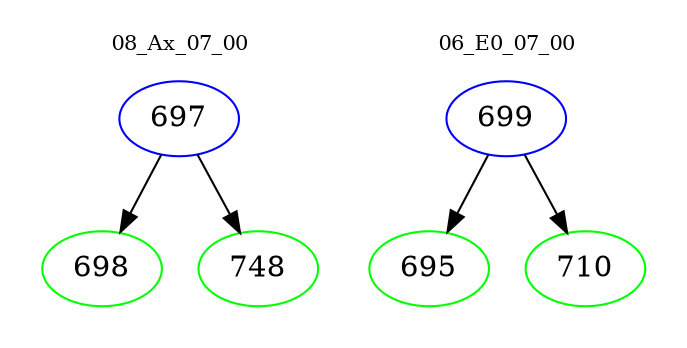 digraph{
subgraph cluster_0 {
color = white
label = "08_Ax_07_00";
fontsize=10;
T0_697 [label="697", color="blue"]
T0_697 -> T0_698 [color="black"]
T0_698 [label="698", color="green"]
T0_697 -> T0_748 [color="black"]
T0_748 [label="748", color="green"]
}
subgraph cluster_1 {
color = white
label = "06_E0_07_00";
fontsize=10;
T1_699 [label="699", color="blue"]
T1_699 -> T1_695 [color="black"]
T1_695 [label="695", color="green"]
T1_699 -> T1_710 [color="black"]
T1_710 [label="710", color="green"]
}
}
